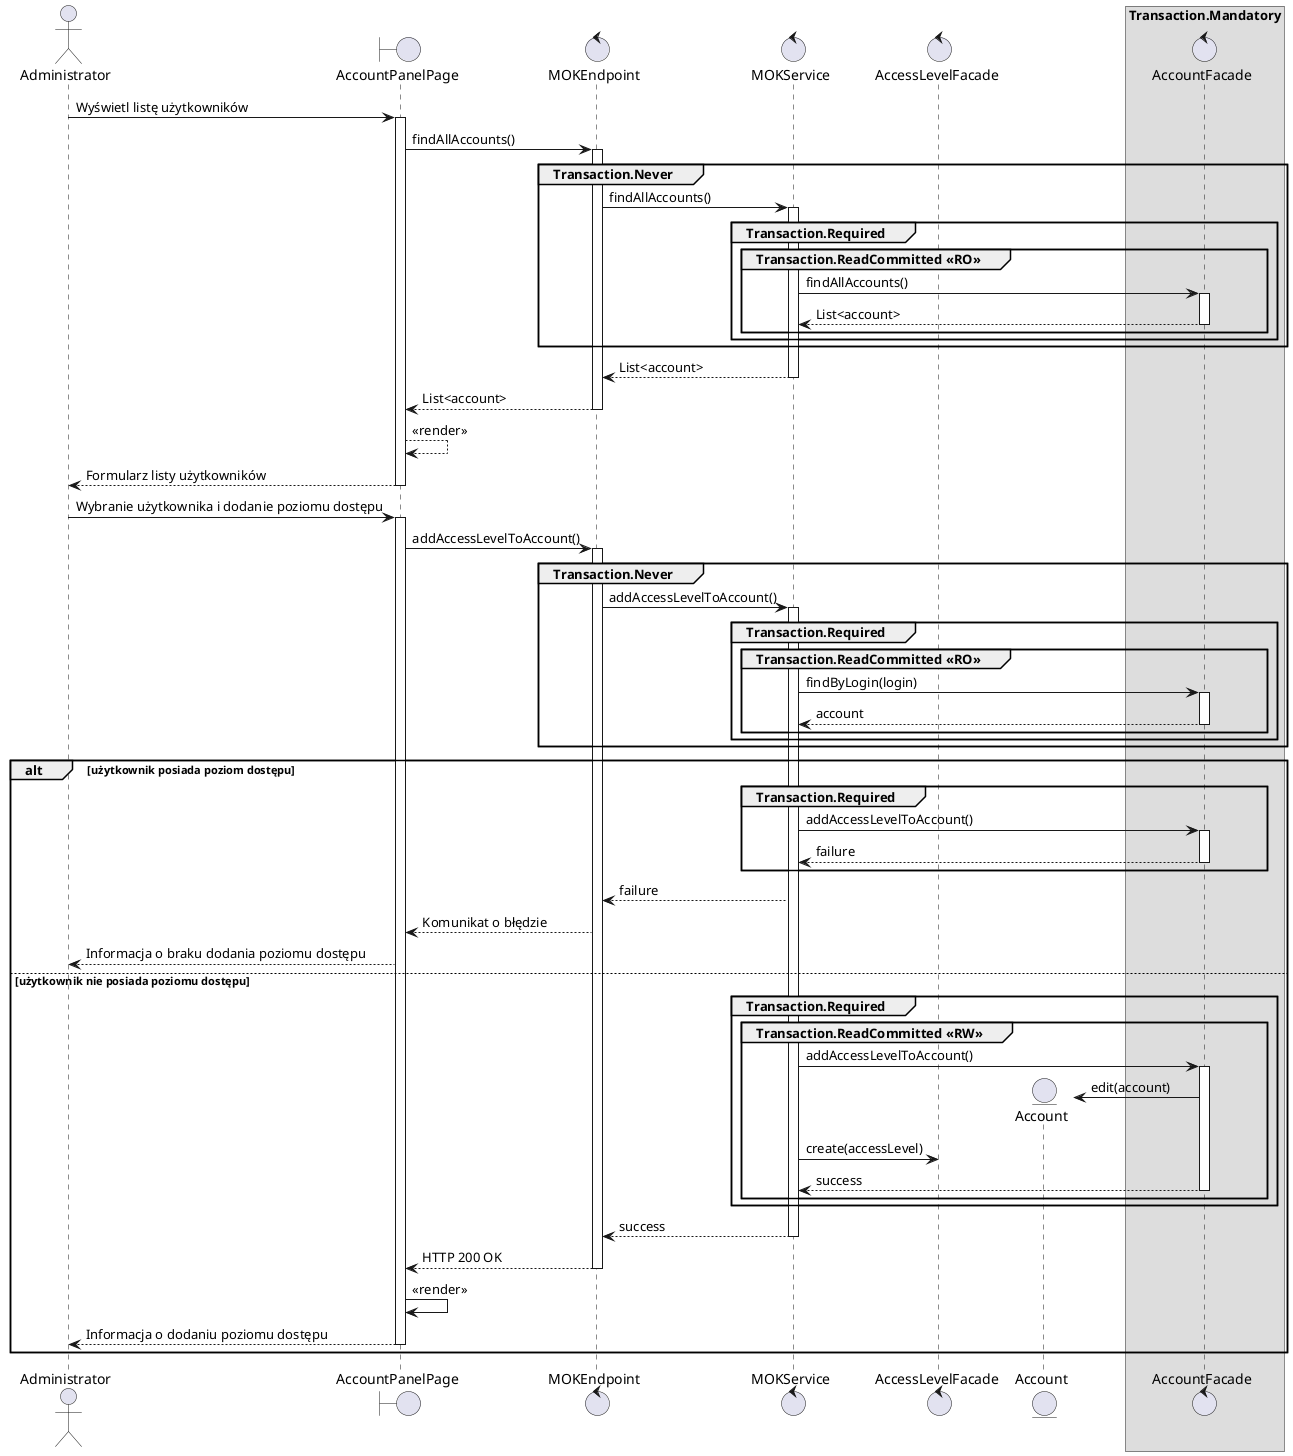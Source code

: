 @startuml MOK.5 - Dołącz poziom dostępu

actor Administrator as admin
boundary AccountPanelPage as gui
control MOKEndpoint as controller
control MOKService as service
control AccountFacade as facade
control AccessLevelFacade as facadeLevel
entity Account as account

skinparam backgroundcolor transparent
box Transaction.Mandatory 
    participant facade
end box

admin -> gui ++ : Wyświetl listę użytkowników
gui -> controller ++ :  findAllAccounts()
group Transaction.Never
    controller -> service ++ : findAllAccounts()
    group Transaction.Required
        group Transaction.ReadCommitted <<RO>>
            service -> facade ++ : findAllAccounts()
            return List<account>
        end
    end
end
return List<account>
return List<account>
gui --> gui : <<render>>
return Formularz listy użytkowników

admin -> gui ++ : Wybranie użytkownika i dodanie poziomu dostępu
gui -> controller ++ : addAccessLevelToAccount()

group Transaction.Never
    controller -> service ++ : addAccessLevelToAccount() 
    group Transaction.Required
        group Transaction.ReadCommitted <<RO>>
            service -> facade ++ : findByLogin(login)
            return account
        end    
    end
end

alt użytkownik posiada poziom dostępu
    group Transaction.Required
        service -> facade ++ : addAccessLevelToAccount()
        return failure
    end
    service --> controller : failure
    controller --> gui : Komunikat o błędzie
    gui --> admin : Informacja o braku dodania poziomu dostępu
    
else użytkownik nie posiada poziomu dostępu
    group Transaction.Required
        group Transaction.ReadCommitted <<RW>>
            service -> facade ++ : addAccessLevelToAccount()
            facade -> account ** : edit(account)
            service -> facadeLevel : create(accessLevel)
            return success
        end
    end
return success
return HTTP 200 OK
gui -> gui : <<render>>
return Informacja o dodaniu poziomu dostępu
end

@enduml